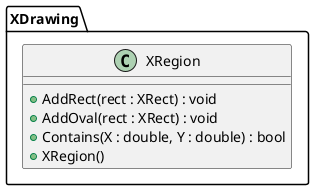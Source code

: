 @startuml XRegion
class XDrawing.XRegion  {
    + AddRect(rect : XRect) : void
    + AddOval(rect : XRect) : void
    + Contains(X : double, Y : double) : bool
    + XRegion()
}
@enduml